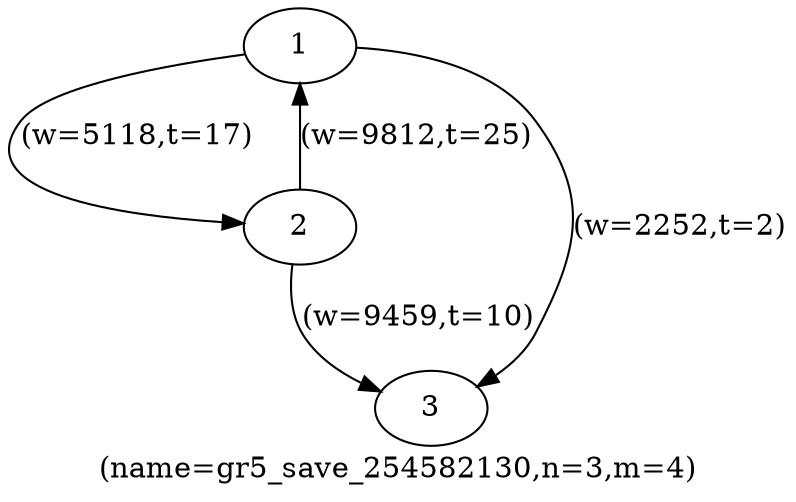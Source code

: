 digraph gr5_save_254582130 {
label="(name=gr5_save_254582130,n=3,m=4)";
	1 -> 2 [label="(w=5118,t=17)"];
	2 -> 1 [label="(w=9812,t=25)"];
	1 -> 3 [label="(w=2252,t=2)"];
	2 -> 3 [label="(w=9459,t=10)"];
1 [label="1"];
3 [label="3"];
2 [label="2"];
}

